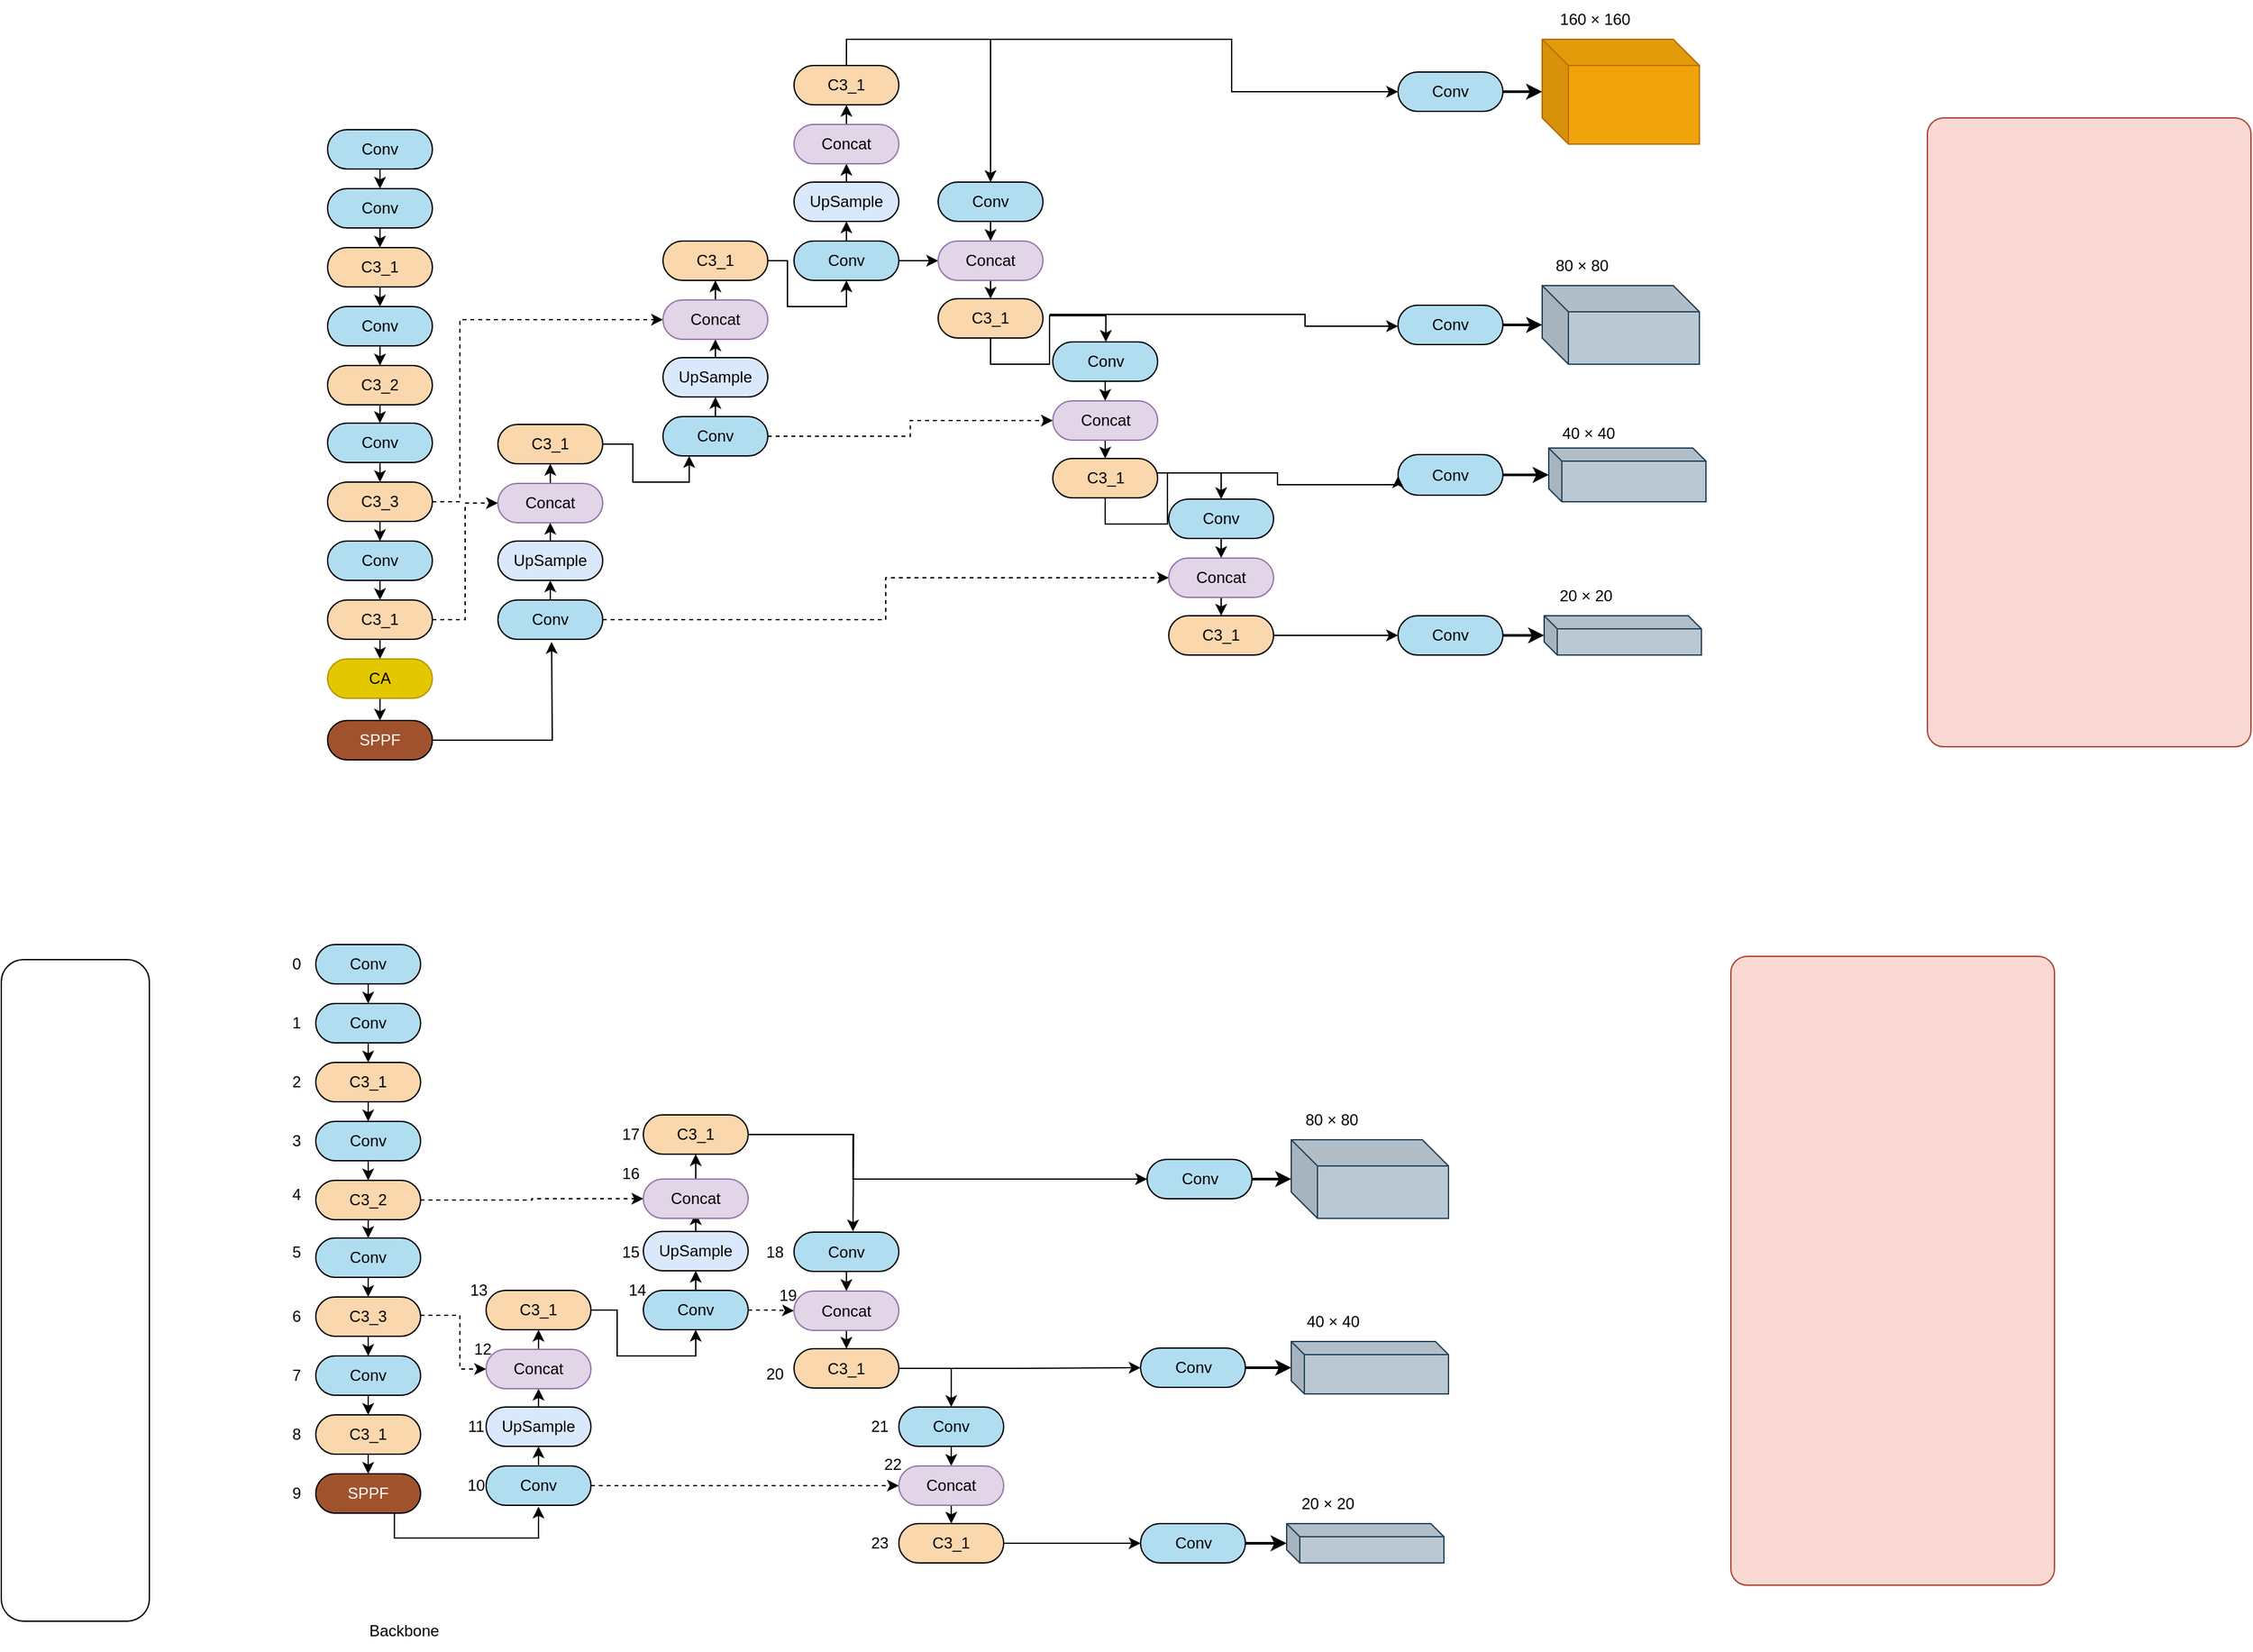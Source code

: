 <mxfile version="21.3.2" type="github">
  <diagram name="Page-1" id="c7558073-3199-34d8-9f00-42111426c3f3">
    <mxGraphModel dx="2205" dy="756" grid="1" gridSize="10" guides="1" tooltips="1" connect="1" arrows="1" fold="1" page="1" pageScale="1" pageWidth="826" pageHeight="1169" background="none" math="0" shadow="0">
      <root>
        <mxCell id="0" />
        <mxCell id="1" parent="0" />
        <mxCell id="yeDS0MHU4h7WwcbMD6e--393" value="" style="rounded=1;whiteSpace=wrap;html=1;" parent="1" vertex="1">
          <mxGeometry x="-770" y="1522.5" width="113" height="505" as="geometry" />
        </mxCell>
        <mxCell id="yeDS0MHU4h7WwcbMD6e--123" value="" style="rounded=1;whiteSpace=wrap;html=1;absoluteArcSize=1;arcSize=25;fillColor=#fad9d5;strokeColor=#ae4132;" parent="1" vertex="1">
          <mxGeometry x="700" y="880" width="247" height="480" as="geometry" />
        </mxCell>
        <mxCell id="yeDS0MHU4h7WwcbMD6e--102" value="" style="shape=cube;whiteSpace=wrap;html=1;boundedLbl=1;backgroundOutline=1;darkOpacity=0.05;darkOpacity2=0.1;size=20;fillColor=#f0a30a;strokeColor=#BD7000;fontColor=#000000;" parent="1" vertex="1">
          <mxGeometry x="406" y="820" width="120" height="80" as="geometry" />
        </mxCell>
        <mxCell id="yeDS0MHU4h7WwcbMD6e--107" value="" style="shape=cube;whiteSpace=wrap;html=1;boundedLbl=1;backgroundOutline=1;darkOpacity=0.05;darkOpacity2=0.1;size=20;fillColor=#bac8d3;strokeColor=#23445d;" parent="1" vertex="1">
          <mxGeometry x="406" y="1008" width="120" height="60" as="geometry" />
        </mxCell>
        <mxCell id="yeDS0MHU4h7WwcbMD6e--108" value="" style="shape=cube;whiteSpace=wrap;html=1;boundedLbl=1;backgroundOutline=1;darkOpacity=0.05;darkOpacity2=0.1;size=10;fillColor=#bac8d3;strokeColor=#23445d;" parent="1" vertex="1">
          <mxGeometry x="411" y="1132" width="120" height="41" as="geometry" />
        </mxCell>
        <mxCell id="yeDS0MHU4h7WwcbMD6e--109" value="" style="shape=cube;whiteSpace=wrap;html=1;boundedLbl=1;backgroundOutline=1;darkOpacity=0.05;darkOpacity2=0.1;size=10;fillColor=#bac8d3;strokeColor=#23445d;" parent="1" vertex="1">
          <mxGeometry x="407.5" y="1260" width="120" height="30" as="geometry" />
        </mxCell>
        <mxCell id="yeDS0MHU4h7WwcbMD6e--110" value="20 × 20" style="text;html=1;align=center;verticalAlign=middle;resizable=0;points=[];autosize=1;strokeColor=none;fillColor=none;" parent="1" vertex="1">
          <mxGeometry x="408.5" y="1230" width="60" height="30" as="geometry" />
        </mxCell>
        <mxCell id="yeDS0MHU4h7WwcbMD6e--111" value="40 × 40" style="text;html=1;align=center;verticalAlign=middle;resizable=0;points=[];autosize=1;strokeColor=none;fillColor=none;" parent="1" vertex="1">
          <mxGeometry x="411" y="1106" width="60" height="30" as="geometry" />
        </mxCell>
        <mxCell id="yeDS0MHU4h7WwcbMD6e--112" value="160 × 160" style="text;html=1;align=center;verticalAlign=middle;resizable=0;points=[];autosize=1;strokeColor=none;fillColor=none;" parent="1" vertex="1">
          <mxGeometry x="406" y="790" width="80" height="30" as="geometry" />
        </mxCell>
        <mxCell id="yeDS0MHU4h7WwcbMD6e--113" value="80 × 80" style="text;html=1;align=center;verticalAlign=middle;resizable=0;points=[];autosize=1;strokeColor=none;fillColor=none;" parent="1" vertex="1">
          <mxGeometry x="406" y="978" width="60" height="30" as="geometry" />
        </mxCell>
        <mxCell id="yeDS0MHU4h7WwcbMD6e--119" style="edgeStyle=orthogonalEdgeStyle;rounded=0;orthogonalLoop=1;jettySize=auto;html=1;strokeWidth=2;" parent="1" source="yeDS0MHU4h7WwcbMD6e--114" target="yeDS0MHU4h7WwcbMD6e--102" edge="1">
          <mxGeometry relative="1" as="geometry" />
        </mxCell>
        <mxCell id="yeDS0MHU4h7WwcbMD6e--114" value="Conv" style="rounded=1;whiteSpace=wrap;html=1;fillColor=#b1ddf0;strokeColor=default;arcSize=50;" parent="1" vertex="1">
          <mxGeometry x="296" y="845" width="80" height="30" as="geometry" />
        </mxCell>
        <mxCell id="yeDS0MHU4h7WwcbMD6e--122" style="edgeStyle=orthogonalEdgeStyle;rounded=0;orthogonalLoop=1;jettySize=auto;html=1;strokeWidth=2;" parent="1" source="yeDS0MHU4h7WwcbMD6e--116" target="yeDS0MHU4h7WwcbMD6e--109" edge="1">
          <mxGeometry relative="1" as="geometry">
            <mxPoint x="402.5" y="1275" as="targetPoint" />
          </mxGeometry>
        </mxCell>
        <mxCell id="yeDS0MHU4h7WwcbMD6e--116" value="Conv" style="rounded=1;whiteSpace=wrap;html=1;fillColor=#b1ddf0;strokeColor=default;arcSize=50;" parent="1" vertex="1">
          <mxGeometry x="296" y="1260" width="80" height="30" as="geometry" />
        </mxCell>
        <mxCell id="yeDS0MHU4h7WwcbMD6e--121" style="edgeStyle=orthogonalEdgeStyle;rounded=0;orthogonalLoop=1;jettySize=auto;html=1;strokeWidth=2;" parent="1" source="yeDS0MHU4h7WwcbMD6e--117" target="yeDS0MHU4h7WwcbMD6e--108" edge="1">
          <mxGeometry relative="1" as="geometry">
            <mxPoint x="386" y="1152" as="targetPoint" />
          </mxGeometry>
        </mxCell>
        <mxCell id="yeDS0MHU4h7WwcbMD6e--117" value="Conv" style="rounded=1;whiteSpace=wrap;html=1;fillColor=#b1ddf0;strokeColor=default;arcSize=50;" parent="1" vertex="1">
          <mxGeometry x="296" y="1137" width="80" height="31" as="geometry" />
        </mxCell>
        <mxCell id="yeDS0MHU4h7WwcbMD6e--120" style="edgeStyle=orthogonalEdgeStyle;rounded=0;orthogonalLoop=1;jettySize=auto;html=1;strokeWidth=2;" parent="1" source="yeDS0MHU4h7WwcbMD6e--118" target="yeDS0MHU4h7WwcbMD6e--107" edge="1">
          <mxGeometry relative="1" as="geometry" />
        </mxCell>
        <mxCell id="yeDS0MHU4h7WwcbMD6e--118" value="Conv" style="rounded=1;whiteSpace=wrap;html=1;fillColor=#b1ddf0;strokeColor=default;arcSize=50;" parent="1" vertex="1">
          <mxGeometry x="296" y="1023" width="80" height="30" as="geometry" />
        </mxCell>
        <mxCell id="yeDS0MHU4h7WwcbMD6e--139" style="edgeStyle=orthogonalEdgeStyle;rounded=0;orthogonalLoop=1;jettySize=auto;html=1;entryX=0.5;entryY=0;entryDx=0;entryDy=0;labelBorderColor=none;strokeColor=default;" parent="1" target="yeDS0MHU4h7WwcbMD6e--125" edge="1">
          <mxGeometry relative="1" as="geometry">
            <mxPoint x="-481" y="913" as="sourcePoint" />
          </mxGeometry>
        </mxCell>
        <mxCell id="yeDS0MHU4h7WwcbMD6e--124" value="Conv" style="rounded=1;whiteSpace=wrap;html=1;fillColor=#b1ddf0;strokeColor=default;arcSize=50;labelBorderColor=none;" parent="1" vertex="1">
          <mxGeometry x="-521" y="889" width="80" height="30" as="geometry" />
        </mxCell>
        <mxCell id="yeDS0MHU4h7WwcbMD6e--140" style="edgeStyle=orthogonalEdgeStyle;rounded=0;orthogonalLoop=1;jettySize=auto;html=1;exitX=0.5;exitY=1;exitDx=0;exitDy=0;labelBorderColor=none;strokeColor=default;" parent="1" source="yeDS0MHU4h7WwcbMD6e--125" target="yeDS0MHU4h7WwcbMD6e--128" edge="1">
          <mxGeometry relative="1" as="geometry" />
        </mxCell>
        <mxCell id="yeDS0MHU4h7WwcbMD6e--125" value="Conv" style="rounded=1;whiteSpace=wrap;html=1;fillColor=#b1ddf0;strokeColor=default;arcSize=50;labelBorderColor=none;" parent="1" vertex="1">
          <mxGeometry x="-521" y="934" width="80" height="30" as="geometry" />
        </mxCell>
        <mxCell id="yeDS0MHU4h7WwcbMD6e--151" style="edgeStyle=orthogonalEdgeStyle;rounded=0;orthogonalLoop=1;jettySize=auto;html=1;entryX=0.5;entryY=0;entryDx=0;entryDy=0;labelBorderColor=none;strokeColor=default;" parent="1" source="yeDS0MHU4h7WwcbMD6e--126" target="yeDS0MHU4h7WwcbMD6e--129" edge="1">
          <mxGeometry relative="1" as="geometry" />
        </mxCell>
        <mxCell id="yeDS0MHU4h7WwcbMD6e--126" value="Conv" style="rounded=1;whiteSpace=wrap;html=1;fillColor=#b1ddf0;strokeColor=default;arcSize=50;labelBorderColor=none;" parent="1" vertex="1">
          <mxGeometry x="-521" y="1024" width="80" height="30" as="geometry" />
        </mxCell>
        <mxCell id="yeDS0MHU4h7WwcbMD6e--165" style="edgeStyle=orthogonalEdgeStyle;rounded=0;orthogonalLoop=1;jettySize=auto;html=1;entryX=0.5;entryY=0;entryDx=0;entryDy=0;exitX=0.5;exitY=1;exitDx=0;exitDy=0;labelBorderColor=none;strokeColor=default;" parent="1" source="yeDS0MHU4h7WwcbMD6e--128" target="yeDS0MHU4h7WwcbMD6e--126" edge="1">
          <mxGeometry relative="1" as="geometry">
            <Array as="points">
              <mxPoint x="-481" y="1009" />
              <mxPoint x="-481" y="1009" />
            </Array>
          </mxGeometry>
        </mxCell>
        <mxCell id="yeDS0MHU4h7WwcbMD6e--128" value="C3_1" style="rounded=1;whiteSpace=wrap;html=1;fillColor=#fad7ac;arcSize=50;strokeColor=default;labelBorderColor=none;" parent="1" vertex="1">
          <mxGeometry x="-521" y="979" width="80" height="30" as="geometry" />
        </mxCell>
        <mxCell id="yeDS0MHU4h7WwcbMD6e--172" style="edgeStyle=orthogonalEdgeStyle;rounded=0;orthogonalLoop=1;jettySize=auto;html=1;exitX=0.5;exitY=1;exitDx=0;exitDy=0;entryX=0.5;entryY=0;entryDx=0;entryDy=0;labelBorderColor=none;strokeColor=default;" parent="1" source="yeDS0MHU4h7WwcbMD6e--129" target="yeDS0MHU4h7WwcbMD6e--130" edge="1">
          <mxGeometry relative="1" as="geometry" />
        </mxCell>
        <mxCell id="yeDS0MHU4h7WwcbMD6e--129" value="C3_2" style="rounded=1;whiteSpace=wrap;html=1;fillColor=#fad7ac;arcSize=50;strokeColor=default;labelBorderColor=none;" parent="1" vertex="1">
          <mxGeometry x="-521" y="1069" width="80" height="30" as="geometry" />
        </mxCell>
        <mxCell id="yeDS0MHU4h7WwcbMD6e--167" style="edgeStyle=orthogonalEdgeStyle;rounded=0;orthogonalLoop=1;jettySize=auto;html=1;entryX=0.5;entryY=0;entryDx=0;entryDy=0;labelBorderColor=none;strokeColor=default;" parent="1" source="yeDS0MHU4h7WwcbMD6e--130" target="yeDS0MHU4h7WwcbMD6e--132" edge="1">
          <mxGeometry relative="1" as="geometry" />
        </mxCell>
        <mxCell id="yeDS0MHU4h7WwcbMD6e--130" value="Conv" style="rounded=1;whiteSpace=wrap;html=1;fillColor=#b1ddf0;strokeColor=default;arcSize=50;labelBorderColor=none;" parent="1" vertex="1">
          <mxGeometry x="-521" y="1113" width="80" height="30" as="geometry" />
        </mxCell>
        <mxCell id="yeDS0MHU4h7WwcbMD6e--168" style="edgeStyle=orthogonalEdgeStyle;rounded=0;orthogonalLoop=1;jettySize=auto;html=1;entryX=0.5;entryY=0;entryDx=0;entryDy=0;labelBorderColor=none;strokeColor=default;" parent="1" source="yeDS0MHU4h7WwcbMD6e--132" target="yeDS0MHU4h7WwcbMD6e--133" edge="1">
          <mxGeometry relative="1" as="geometry" />
        </mxCell>
        <mxCell id="J6Zi9Iovu7R742pG-omD-18" style="edgeStyle=orthogonalEdgeStyle;rounded=0;orthogonalLoop=1;jettySize=auto;html=1;entryX=0;entryY=0.5;entryDx=0;entryDy=0;dashed=1;" edge="1" parent="1" source="yeDS0MHU4h7WwcbMD6e--132" target="yeDS0MHU4h7WwcbMD6e--186">
          <mxGeometry relative="1" as="geometry">
            <Array as="points">
              <mxPoint x="-420" y="1173" />
              <mxPoint x="-420" y="1034" />
            </Array>
          </mxGeometry>
        </mxCell>
        <mxCell id="yeDS0MHU4h7WwcbMD6e--132" value="C3_3" style="rounded=1;whiteSpace=wrap;html=1;fillColor=#fad7ac;arcSize=50;strokeColor=default;labelBorderColor=none;" parent="1" vertex="1">
          <mxGeometry x="-521" y="1158" width="80" height="30" as="geometry" />
        </mxCell>
        <mxCell id="yeDS0MHU4h7WwcbMD6e--169" style="edgeStyle=orthogonalEdgeStyle;rounded=0;orthogonalLoop=1;jettySize=auto;html=1;exitX=0.5;exitY=1;exitDx=0;exitDy=0;entryX=0.5;entryY=0;entryDx=0;entryDy=0;labelBorderColor=none;strokeColor=default;" parent="1" source="yeDS0MHU4h7WwcbMD6e--133" target="yeDS0MHU4h7WwcbMD6e--134" edge="1">
          <mxGeometry relative="1" as="geometry" />
        </mxCell>
        <mxCell id="yeDS0MHU4h7WwcbMD6e--133" value="Conv" style="rounded=1;whiteSpace=wrap;html=1;fillColor=#b1ddf0;strokeColor=default;arcSize=50;labelBorderColor=none;" parent="1" vertex="1">
          <mxGeometry x="-521" y="1203" width="80" height="30" as="geometry" />
        </mxCell>
        <mxCell id="yeDS0MHU4h7WwcbMD6e--170" style="edgeStyle=orthogonalEdgeStyle;rounded=0;orthogonalLoop=1;jettySize=auto;html=1;exitX=0.5;exitY=1;exitDx=0;exitDy=0;entryX=0.5;entryY=0;entryDx=0;entryDy=0;labelBorderColor=none;strokeColor=default;" parent="1" source="yeDS0MHU4h7WwcbMD6e--134" target="yeDS0MHU4h7WwcbMD6e--135" edge="1">
          <mxGeometry relative="1" as="geometry" />
        </mxCell>
        <mxCell id="J6Zi9Iovu7R742pG-omD-17" style="edgeStyle=orthogonalEdgeStyle;rounded=0;orthogonalLoop=1;jettySize=auto;html=1;entryX=0;entryY=0.5;entryDx=0;entryDy=0;dashed=1;" edge="1" parent="1" source="yeDS0MHU4h7WwcbMD6e--134" target="yeDS0MHU4h7WwcbMD6e--175">
          <mxGeometry relative="1" as="geometry" />
        </mxCell>
        <mxCell id="yeDS0MHU4h7WwcbMD6e--134" value="C3_1" style="rounded=1;whiteSpace=wrap;html=1;fillColor=#fad7ac;arcSize=50;strokeColor=default;labelBorderColor=none;" parent="1" vertex="1">
          <mxGeometry x="-521" y="1248" width="80" height="30" as="geometry" />
        </mxCell>
        <mxCell id="J6Zi9Iovu7R742pG-omD-2" style="edgeStyle=orthogonalEdgeStyle;rounded=0;orthogonalLoop=1;jettySize=auto;html=1;exitX=0.5;exitY=1;exitDx=0;exitDy=0;entryX=0.5;entryY=0;entryDx=0;entryDy=0;" edge="1" parent="1" source="yeDS0MHU4h7WwcbMD6e--135" target="J6Zi9Iovu7R742pG-omD-1">
          <mxGeometry relative="1" as="geometry" />
        </mxCell>
        <mxCell id="yeDS0MHU4h7WwcbMD6e--135" value="CA" style="rounded=1;whiteSpace=wrap;html=1;fillColor=#e3c800;strokeColor=#B09500;arcSize=50;fontColor=#000000;labelBorderColor=none;" parent="1" vertex="1">
          <mxGeometry x="-521" y="1293" width="80" height="30" as="geometry" />
        </mxCell>
        <mxCell id="yeDS0MHU4h7WwcbMD6e--177" style="edgeStyle=orthogonalEdgeStyle;rounded=0;orthogonalLoop=1;jettySize=auto;html=1;exitX=0.5;exitY=0;exitDx=0;exitDy=0;entryX=0.5;entryY=1;entryDx=0;entryDy=0;" parent="1" source="yeDS0MHU4h7WwcbMD6e--173" target="yeDS0MHU4h7WwcbMD6e--174" edge="1">
          <mxGeometry relative="1" as="geometry" />
        </mxCell>
        <mxCell id="J6Zi9Iovu7R742pG-omD-20" style="edgeStyle=orthogonalEdgeStyle;rounded=0;orthogonalLoop=1;jettySize=auto;html=1;entryX=0;entryY=0.5;entryDx=0;entryDy=0;dashed=1;" edge="1" parent="1" source="yeDS0MHU4h7WwcbMD6e--173" target="yeDS0MHU4h7WwcbMD6e--225">
          <mxGeometry relative="1" as="geometry" />
        </mxCell>
        <mxCell id="yeDS0MHU4h7WwcbMD6e--173" value="Conv" style="rounded=1;whiteSpace=wrap;html=1;fillColor=#b1ddf0;strokeColor=default;arcSize=50;labelBorderColor=none;" parent="1" vertex="1">
          <mxGeometry x="-391" y="1248" width="80" height="30" as="geometry" />
        </mxCell>
        <mxCell id="yeDS0MHU4h7WwcbMD6e--178" style="edgeStyle=orthogonalEdgeStyle;rounded=0;orthogonalLoop=1;jettySize=auto;html=1;exitX=0.5;exitY=0;exitDx=0;exitDy=0;" parent="1" source="yeDS0MHU4h7WwcbMD6e--174" edge="1">
          <mxGeometry relative="1" as="geometry">
            <mxPoint x="-351" y="1189" as="targetPoint" />
          </mxGeometry>
        </mxCell>
        <mxCell id="yeDS0MHU4h7WwcbMD6e--174" value="UpSample" style="rounded=1;whiteSpace=wrap;html=1;fillColor=#dae8fc;strokeColor=default;arcSize=50;labelBorderColor=none;" parent="1" vertex="1">
          <mxGeometry x="-391" y="1203" width="80" height="30" as="geometry" />
        </mxCell>
        <mxCell id="yeDS0MHU4h7WwcbMD6e--179" style="edgeStyle=orthogonalEdgeStyle;rounded=0;orthogonalLoop=1;jettySize=auto;html=1;exitX=0.5;exitY=0;exitDx=0;exitDy=0;entryX=0.5;entryY=1;entryDx=0;entryDy=0;" parent="1" source="yeDS0MHU4h7WwcbMD6e--175" target="yeDS0MHU4h7WwcbMD6e--176" edge="1">
          <mxGeometry relative="1" as="geometry" />
        </mxCell>
        <mxCell id="yeDS0MHU4h7WwcbMD6e--175" value="Concat" style="rounded=1;whiteSpace=wrap;html=1;fillColor=#e1d5e7;strokeColor=#9673a6;arcSize=50;labelBorderColor=none;" parent="1" vertex="1">
          <mxGeometry x="-391" y="1159" width="80" height="30" as="geometry" />
        </mxCell>
        <mxCell id="J6Zi9Iovu7R742pG-omD-6" style="edgeStyle=orthogonalEdgeStyle;rounded=0;orthogonalLoop=1;jettySize=auto;html=1;entryX=0.25;entryY=1;entryDx=0;entryDy=0;" edge="1" parent="1" source="yeDS0MHU4h7WwcbMD6e--176" target="yeDS0MHU4h7WwcbMD6e--182">
          <mxGeometry relative="1" as="geometry">
            <Array as="points">
              <mxPoint x="-288" y="1129" />
              <mxPoint x="-288" y="1158" />
              <mxPoint x="-245" y="1158" />
            </Array>
          </mxGeometry>
        </mxCell>
        <mxCell id="yeDS0MHU4h7WwcbMD6e--176" value="C3_1" style="rounded=1;whiteSpace=wrap;html=1;fillColor=#fad7ac;arcSize=50;strokeColor=default;labelBorderColor=none;" parent="1" vertex="1">
          <mxGeometry x="-391" y="1114" width="80" height="30" as="geometry" />
        </mxCell>
        <mxCell id="yeDS0MHU4h7WwcbMD6e--181" style="edgeStyle=orthogonalEdgeStyle;rounded=0;orthogonalLoop=1;jettySize=auto;html=1;exitX=0.5;exitY=0;exitDx=0;exitDy=0;entryX=0.5;entryY=1;entryDx=0;entryDy=0;" parent="1" source="yeDS0MHU4h7WwcbMD6e--182" target="yeDS0MHU4h7WwcbMD6e--184" edge="1">
          <mxGeometry relative="1" as="geometry" />
        </mxCell>
        <mxCell id="J6Zi9Iovu7R742pG-omD-19" style="edgeStyle=orthogonalEdgeStyle;rounded=0;orthogonalLoop=1;jettySize=auto;html=1;entryX=0;entryY=0.5;entryDx=0;entryDy=0;dashed=1;" edge="1" parent="1" source="yeDS0MHU4h7WwcbMD6e--182" target="yeDS0MHU4h7WwcbMD6e--220">
          <mxGeometry relative="1" as="geometry" />
        </mxCell>
        <mxCell id="yeDS0MHU4h7WwcbMD6e--182" value="Conv" style="rounded=1;whiteSpace=wrap;html=1;fillColor=#b1ddf0;strokeColor=default;arcSize=50;labelBorderColor=none;" parent="1" vertex="1">
          <mxGeometry x="-265" y="1108" width="80" height="30" as="geometry" />
        </mxCell>
        <mxCell id="yeDS0MHU4h7WwcbMD6e--183" style="edgeStyle=orthogonalEdgeStyle;rounded=0;orthogonalLoop=1;jettySize=auto;html=1;exitX=0.5;exitY=0;exitDx=0;exitDy=0;" parent="1" source="yeDS0MHU4h7WwcbMD6e--184" edge="1">
          <mxGeometry relative="1" as="geometry">
            <mxPoint x="-225" y="1049" as="targetPoint" />
          </mxGeometry>
        </mxCell>
        <mxCell id="yeDS0MHU4h7WwcbMD6e--184" value="UpSample" style="rounded=1;whiteSpace=wrap;html=1;fillColor=#dae8fc;strokeColor=default;arcSize=50;labelBorderColor=none;" parent="1" vertex="1">
          <mxGeometry x="-265" y="1063" width="80" height="30" as="geometry" />
        </mxCell>
        <mxCell id="yeDS0MHU4h7WwcbMD6e--185" style="edgeStyle=orthogonalEdgeStyle;rounded=0;orthogonalLoop=1;jettySize=auto;html=1;exitX=0.5;exitY=0;exitDx=0;exitDy=0;entryX=0.5;entryY=1;entryDx=0;entryDy=0;" parent="1" source="yeDS0MHU4h7WwcbMD6e--186" target="yeDS0MHU4h7WwcbMD6e--187" edge="1">
          <mxGeometry relative="1" as="geometry" />
        </mxCell>
        <mxCell id="yeDS0MHU4h7WwcbMD6e--186" value="Concat" style="rounded=1;whiteSpace=wrap;html=1;fillColor=#e1d5e7;strokeColor=#9673a6;arcSize=50;labelBorderColor=none;" parent="1" vertex="1">
          <mxGeometry x="-265" y="1019" width="80" height="30" as="geometry" />
        </mxCell>
        <mxCell id="J6Zi9Iovu7R742pG-omD-7" style="edgeStyle=orthogonalEdgeStyle;rounded=0;orthogonalLoop=1;jettySize=auto;html=1;entryX=0.5;entryY=1;entryDx=0;entryDy=0;" edge="1" parent="1" source="yeDS0MHU4h7WwcbMD6e--187" target="yeDS0MHU4h7WwcbMD6e--198">
          <mxGeometry relative="1" as="geometry">
            <Array as="points">
              <mxPoint x="-170" y="989" />
              <mxPoint x="-170" y="1024" />
              <mxPoint x="-125" y="1024" />
            </Array>
          </mxGeometry>
        </mxCell>
        <mxCell id="yeDS0MHU4h7WwcbMD6e--187" value="C3_1" style="rounded=1;whiteSpace=wrap;html=1;fillColor=#fad7ac;arcSize=50;strokeColor=default;labelBorderColor=none;" parent="1" vertex="1">
          <mxGeometry x="-265" y="974" width="80" height="30" as="geometry" />
        </mxCell>
        <mxCell id="yeDS0MHU4h7WwcbMD6e--197" style="edgeStyle=orthogonalEdgeStyle;rounded=0;orthogonalLoop=1;jettySize=auto;html=1;exitX=0.5;exitY=0;exitDx=0;exitDy=0;entryX=0.5;entryY=1;entryDx=0;entryDy=0;" parent="1" source="yeDS0MHU4h7WwcbMD6e--198" target="yeDS0MHU4h7WwcbMD6e--200" edge="1">
          <mxGeometry relative="1" as="geometry" />
        </mxCell>
        <mxCell id="J6Zi9Iovu7R742pG-omD-12" style="edgeStyle=orthogonalEdgeStyle;rounded=0;orthogonalLoop=1;jettySize=auto;html=1;exitX=1;exitY=0.5;exitDx=0;exitDy=0;entryX=0;entryY=0.5;entryDx=0;entryDy=0;" edge="1" parent="1" source="yeDS0MHU4h7WwcbMD6e--198" target="yeDS0MHU4h7WwcbMD6e--213">
          <mxGeometry relative="1" as="geometry" />
        </mxCell>
        <mxCell id="yeDS0MHU4h7WwcbMD6e--198" value="Conv" style="rounded=1;whiteSpace=wrap;html=1;fillColor=#b1ddf0;strokeColor=default;arcSize=50;labelBorderColor=none;" parent="1" vertex="1">
          <mxGeometry x="-165" y="974" width="80" height="30" as="geometry" />
        </mxCell>
        <mxCell id="yeDS0MHU4h7WwcbMD6e--199" style="edgeStyle=orthogonalEdgeStyle;rounded=0;orthogonalLoop=1;jettySize=auto;html=1;exitX=0.5;exitY=0;exitDx=0;exitDy=0;" parent="1" source="yeDS0MHU4h7WwcbMD6e--200" edge="1">
          <mxGeometry relative="1" as="geometry">
            <mxPoint x="-125" y="915" as="targetPoint" />
          </mxGeometry>
        </mxCell>
        <mxCell id="yeDS0MHU4h7WwcbMD6e--200" value="UpSample" style="rounded=1;whiteSpace=wrap;html=1;fillColor=#dae8fc;strokeColor=default;arcSize=50;labelBorderColor=none;" parent="1" vertex="1">
          <mxGeometry x="-165" y="929" width="80" height="30" as="geometry" />
        </mxCell>
        <mxCell id="yeDS0MHU4h7WwcbMD6e--201" style="edgeStyle=orthogonalEdgeStyle;rounded=0;orthogonalLoop=1;jettySize=auto;html=1;exitX=0.5;exitY=0;exitDx=0;exitDy=0;entryX=0.5;entryY=1;entryDx=0;entryDy=0;" parent="1" source="yeDS0MHU4h7WwcbMD6e--202" target="yeDS0MHU4h7WwcbMD6e--203" edge="1">
          <mxGeometry relative="1" as="geometry" />
        </mxCell>
        <mxCell id="yeDS0MHU4h7WwcbMD6e--202" value="Concat" style="rounded=1;whiteSpace=wrap;html=1;fillColor=#e1d5e7;strokeColor=#9673a6;arcSize=50;labelBorderColor=none;" parent="1" vertex="1">
          <mxGeometry x="-165" y="885" width="80" height="30" as="geometry" />
        </mxCell>
        <mxCell id="J6Zi9Iovu7R742pG-omD-8" style="edgeStyle=orthogonalEdgeStyle;rounded=0;orthogonalLoop=1;jettySize=auto;html=1;entryX=0.5;entryY=0;entryDx=0;entryDy=0;exitX=0.5;exitY=0;exitDx=0;exitDy=0;" edge="1" parent="1" source="yeDS0MHU4h7WwcbMD6e--203" target="yeDS0MHU4h7WwcbMD6e--210">
          <mxGeometry relative="1" as="geometry">
            <mxPoint x="-125" y="830" as="sourcePoint" />
          </mxGeometry>
        </mxCell>
        <mxCell id="J6Zi9Iovu7R742pG-omD-11" style="edgeStyle=orthogonalEdgeStyle;rounded=0;orthogonalLoop=1;jettySize=auto;html=1;" edge="1" parent="1" source="yeDS0MHU4h7WwcbMD6e--203" target="yeDS0MHU4h7WwcbMD6e--114">
          <mxGeometry relative="1" as="geometry">
            <Array as="points">
              <mxPoint x="-125" y="820" />
              <mxPoint x="169" y="820" />
              <mxPoint x="169" y="860" />
            </Array>
          </mxGeometry>
        </mxCell>
        <mxCell id="yeDS0MHU4h7WwcbMD6e--203" value="C3_1" style="rounded=1;whiteSpace=wrap;html=1;fillColor=#fad7ac;arcSize=50;strokeColor=default;labelBorderColor=none;" parent="1" vertex="1">
          <mxGeometry x="-165" y="840" width="80" height="30" as="geometry" />
        </mxCell>
        <mxCell id="yeDS0MHU4h7WwcbMD6e--215" style="edgeStyle=orthogonalEdgeStyle;rounded=0;orthogonalLoop=1;jettySize=auto;html=1;exitX=0.5;exitY=1;exitDx=0;exitDy=0;entryX=0.5;entryY=0;entryDx=0;entryDy=0;" parent="1" source="yeDS0MHU4h7WwcbMD6e--210" target="yeDS0MHU4h7WwcbMD6e--213" edge="1">
          <mxGeometry relative="1" as="geometry" />
        </mxCell>
        <mxCell id="yeDS0MHU4h7WwcbMD6e--210" value="Conv" style="rounded=1;whiteSpace=wrap;html=1;fillColor=#b1ddf0;strokeColor=default;arcSize=50;labelBorderColor=none;" parent="1" vertex="1">
          <mxGeometry x="-55" y="929" width="80" height="30" as="geometry" />
        </mxCell>
        <mxCell id="yeDS0MHU4h7WwcbMD6e--216" style="edgeStyle=orthogonalEdgeStyle;rounded=0;orthogonalLoop=1;jettySize=auto;html=1;exitX=0.5;exitY=1;exitDx=0;exitDy=0;entryX=0.5;entryY=0;entryDx=0;entryDy=0;" parent="1" source="yeDS0MHU4h7WwcbMD6e--213" target="yeDS0MHU4h7WwcbMD6e--214" edge="1">
          <mxGeometry relative="1" as="geometry" />
        </mxCell>
        <mxCell id="yeDS0MHU4h7WwcbMD6e--213" value="Concat" style="rounded=1;whiteSpace=wrap;html=1;fillColor=#e1d5e7;strokeColor=#9673a6;arcSize=50;labelBorderColor=none;" parent="1" vertex="1">
          <mxGeometry x="-55" y="974" width="80" height="30" as="geometry" />
        </mxCell>
        <mxCell id="J6Zi9Iovu7R742pG-omD-9" style="edgeStyle=orthogonalEdgeStyle;rounded=0;orthogonalLoop=1;jettySize=auto;html=1;exitX=0.5;exitY=1;exitDx=0;exitDy=0;" edge="1" parent="1" source="yeDS0MHU4h7WwcbMD6e--214" target="yeDS0MHU4h7WwcbMD6e--218">
          <mxGeometry relative="1" as="geometry">
            <Array as="points">
              <mxPoint x="-15" y="1068" />
              <mxPoint x="30" y="1068" />
              <mxPoint x="30" y="1031" />
              <mxPoint x="73" y="1031" />
            </Array>
          </mxGeometry>
        </mxCell>
        <mxCell id="J6Zi9Iovu7R742pG-omD-13" style="edgeStyle=orthogonalEdgeStyle;rounded=0;orthogonalLoop=1;jettySize=auto;html=1;" edge="1" parent="1" target="yeDS0MHU4h7WwcbMD6e--118">
          <mxGeometry relative="1" as="geometry">
            <mxPoint x="30" y="1030" as="sourcePoint" />
            <Array as="points">
              <mxPoint x="225" y="1030" />
              <mxPoint x="225" y="1039" />
            </Array>
          </mxGeometry>
        </mxCell>
        <mxCell id="yeDS0MHU4h7WwcbMD6e--214" value="C3_1" style="rounded=1;whiteSpace=wrap;html=1;fillColor=#fad7ac;arcSize=50;strokeColor=default;labelBorderColor=none;" parent="1" vertex="1">
          <mxGeometry x="-55" y="1018" width="80" height="30" as="geometry" />
        </mxCell>
        <mxCell id="yeDS0MHU4h7WwcbMD6e--217" style="edgeStyle=orthogonalEdgeStyle;rounded=0;orthogonalLoop=1;jettySize=auto;html=1;exitX=0.5;exitY=1;exitDx=0;exitDy=0;entryX=0.5;entryY=0;entryDx=0;entryDy=0;" parent="1" source="yeDS0MHU4h7WwcbMD6e--218" target="yeDS0MHU4h7WwcbMD6e--220" edge="1">
          <mxGeometry relative="1" as="geometry" />
        </mxCell>
        <mxCell id="yeDS0MHU4h7WwcbMD6e--218" value="Conv" style="rounded=1;whiteSpace=wrap;html=1;fillColor=#b1ddf0;strokeColor=default;arcSize=50;labelBorderColor=none;" parent="1" vertex="1">
          <mxGeometry x="32.5" y="1051" width="80" height="30" as="geometry" />
        </mxCell>
        <mxCell id="yeDS0MHU4h7WwcbMD6e--219" style="edgeStyle=orthogonalEdgeStyle;rounded=0;orthogonalLoop=1;jettySize=auto;html=1;exitX=0.5;exitY=1;exitDx=0;exitDy=0;entryX=0.5;entryY=0;entryDx=0;entryDy=0;" parent="1" source="yeDS0MHU4h7WwcbMD6e--220" target="yeDS0MHU4h7WwcbMD6e--221" edge="1">
          <mxGeometry relative="1" as="geometry" />
        </mxCell>
        <mxCell id="yeDS0MHU4h7WwcbMD6e--220" value="Concat" style="rounded=1;whiteSpace=wrap;html=1;fillColor=#e1d5e7;strokeColor=#9673a6;arcSize=50;labelBorderColor=none;" parent="1" vertex="1">
          <mxGeometry x="32.5" y="1096" width="80" height="30" as="geometry" />
        </mxCell>
        <mxCell id="J6Zi9Iovu7R742pG-omD-10" style="edgeStyle=orthogonalEdgeStyle;rounded=0;orthogonalLoop=1;jettySize=auto;html=1;entryX=0.5;entryY=0;entryDx=0;entryDy=0;exitX=0.5;exitY=1;exitDx=0;exitDy=0;" edge="1" parent="1" source="yeDS0MHU4h7WwcbMD6e--221" target="yeDS0MHU4h7WwcbMD6e--223">
          <mxGeometry relative="1" as="geometry">
            <Array as="points">
              <mxPoint x="73" y="1190" />
              <mxPoint x="120" y="1190" />
              <mxPoint x="120" y="1151" />
              <mxPoint x="161" y="1151" />
            </Array>
          </mxGeometry>
        </mxCell>
        <mxCell id="J6Zi9Iovu7R742pG-omD-16" style="edgeStyle=orthogonalEdgeStyle;rounded=0;orthogonalLoop=1;jettySize=auto;html=1;entryX=0;entryY=0.5;entryDx=0;entryDy=0;" edge="1" parent="1">
          <mxGeometry relative="1" as="geometry">
            <mxPoint x="112.5" y="1151" as="sourcePoint" />
            <mxPoint x="296" y="1153.5" as="targetPoint" />
            <Array as="points">
              <mxPoint x="204" y="1151" />
              <mxPoint x="204" y="1160" />
            </Array>
          </mxGeometry>
        </mxCell>
        <mxCell id="yeDS0MHU4h7WwcbMD6e--221" value="C3_1" style="rounded=1;whiteSpace=wrap;html=1;fillColor=#fad7ac;arcSize=50;strokeColor=default;labelBorderColor=none;" parent="1" vertex="1">
          <mxGeometry x="32.5" y="1140" width="80" height="30" as="geometry" />
        </mxCell>
        <mxCell id="yeDS0MHU4h7WwcbMD6e--222" style="edgeStyle=orthogonalEdgeStyle;rounded=0;orthogonalLoop=1;jettySize=auto;html=1;exitX=0.5;exitY=1;exitDx=0;exitDy=0;entryX=0.5;entryY=0;entryDx=0;entryDy=0;" parent="1" source="yeDS0MHU4h7WwcbMD6e--223" target="yeDS0MHU4h7WwcbMD6e--225" edge="1">
          <mxGeometry relative="1" as="geometry" />
        </mxCell>
        <mxCell id="yeDS0MHU4h7WwcbMD6e--223" value="Conv" style="rounded=1;whiteSpace=wrap;html=1;fillColor=#b1ddf0;strokeColor=default;arcSize=50;labelBorderColor=none;" parent="1" vertex="1">
          <mxGeometry x="121" y="1171" width="80" height="30" as="geometry" />
        </mxCell>
        <mxCell id="yeDS0MHU4h7WwcbMD6e--224" style="edgeStyle=orthogonalEdgeStyle;rounded=0;orthogonalLoop=1;jettySize=auto;html=1;exitX=0.5;exitY=1;exitDx=0;exitDy=0;entryX=0.5;entryY=0;entryDx=0;entryDy=0;" parent="1" source="yeDS0MHU4h7WwcbMD6e--225" target="yeDS0MHU4h7WwcbMD6e--226" edge="1">
          <mxGeometry relative="1" as="geometry" />
        </mxCell>
        <mxCell id="yeDS0MHU4h7WwcbMD6e--225" value="Concat" style="rounded=1;whiteSpace=wrap;html=1;fillColor=#e1d5e7;strokeColor=#9673a6;arcSize=50;labelBorderColor=none;" parent="1" vertex="1">
          <mxGeometry x="121" y="1216" width="80" height="30" as="geometry" />
        </mxCell>
        <mxCell id="J6Zi9Iovu7R742pG-omD-15" style="edgeStyle=orthogonalEdgeStyle;rounded=0;orthogonalLoop=1;jettySize=auto;html=1;entryX=0;entryY=0.5;entryDx=0;entryDy=0;" edge="1" parent="1" source="yeDS0MHU4h7WwcbMD6e--226" target="yeDS0MHU4h7WwcbMD6e--116">
          <mxGeometry relative="1" as="geometry" />
        </mxCell>
        <mxCell id="yeDS0MHU4h7WwcbMD6e--226" value="C3_1" style="rounded=1;whiteSpace=wrap;html=1;fillColor=#fad7ac;arcSize=50;strokeColor=default;labelBorderColor=none;" parent="1" vertex="1">
          <mxGeometry x="121" y="1260" width="80" height="30" as="geometry" />
        </mxCell>
        <mxCell id="yeDS0MHU4h7WwcbMD6e--284" style="edgeStyle=orthogonalEdgeStyle;rounded=0;orthogonalLoop=1;jettySize=auto;html=1;entryX=0.5;entryY=0;entryDx=0;entryDy=0;labelBorderColor=none;strokeColor=default;strokeWidth=1;" parent="1" target="yeDS0MHU4h7WwcbMD6e--287" edge="1">
          <mxGeometry relative="1" as="geometry">
            <mxPoint x="-490" y="1535" as="sourcePoint" />
          </mxGeometry>
        </mxCell>
        <mxCell id="yeDS0MHU4h7WwcbMD6e--285" value="Conv" style="rounded=1;whiteSpace=wrap;html=1;fillColor=#b1ddf0;strokeColor=default;arcSize=50;labelBorderColor=none;strokeWidth=1;" parent="1" vertex="1">
          <mxGeometry x="-530" y="1511" width="80" height="30" as="geometry" />
        </mxCell>
        <mxCell id="yeDS0MHU4h7WwcbMD6e--286" style="edgeStyle=orthogonalEdgeStyle;rounded=0;orthogonalLoop=1;jettySize=auto;html=1;exitX=0.5;exitY=1;exitDx=0;exitDy=0;labelBorderColor=none;strokeColor=default;strokeWidth=1;" parent="1" source="yeDS0MHU4h7WwcbMD6e--287" target="yeDS0MHU4h7WwcbMD6e--291" edge="1">
          <mxGeometry relative="1" as="geometry" />
        </mxCell>
        <mxCell id="yeDS0MHU4h7WwcbMD6e--287" value="Conv" style="rounded=1;whiteSpace=wrap;html=1;fillColor=#b1ddf0;strokeColor=default;arcSize=50;labelBorderColor=none;strokeWidth=1;" parent="1" vertex="1">
          <mxGeometry x="-530" y="1556" width="80" height="30" as="geometry" />
        </mxCell>
        <mxCell id="yeDS0MHU4h7WwcbMD6e--288" style="edgeStyle=orthogonalEdgeStyle;rounded=0;orthogonalLoop=1;jettySize=auto;html=1;entryX=0.5;entryY=0;entryDx=0;entryDy=0;labelBorderColor=none;strokeColor=default;strokeWidth=1;" parent="1" source="yeDS0MHU4h7WwcbMD6e--289" target="yeDS0MHU4h7WwcbMD6e--293" edge="1">
          <mxGeometry relative="1" as="geometry" />
        </mxCell>
        <mxCell id="yeDS0MHU4h7WwcbMD6e--289" value="Conv" style="rounded=1;whiteSpace=wrap;html=1;fillColor=#b1ddf0;strokeColor=default;arcSize=50;labelBorderColor=none;strokeWidth=1;" parent="1" vertex="1">
          <mxGeometry x="-530" y="1646" width="80" height="30" as="geometry" />
        </mxCell>
        <mxCell id="yeDS0MHU4h7WwcbMD6e--290" style="edgeStyle=orthogonalEdgeStyle;rounded=0;orthogonalLoop=1;jettySize=auto;html=1;entryX=0.5;entryY=0;entryDx=0;entryDy=0;exitX=0.5;exitY=1;exitDx=0;exitDy=0;labelBorderColor=none;strokeColor=default;strokeWidth=1;" parent="1" source="yeDS0MHU4h7WwcbMD6e--291" target="yeDS0MHU4h7WwcbMD6e--289" edge="1">
          <mxGeometry relative="1" as="geometry">
            <Array as="points">
              <mxPoint x="-490" y="1631" />
              <mxPoint x="-490" y="1631" />
            </Array>
          </mxGeometry>
        </mxCell>
        <mxCell id="yeDS0MHU4h7WwcbMD6e--291" value="C3_1" style="rounded=1;whiteSpace=wrap;html=1;fillColor=#fad7ac;arcSize=50;strokeColor=default;labelBorderColor=none;strokeWidth=1;" parent="1" vertex="1">
          <mxGeometry x="-530" y="1601" width="80" height="30" as="geometry" />
        </mxCell>
        <mxCell id="yeDS0MHU4h7WwcbMD6e--292" style="edgeStyle=orthogonalEdgeStyle;rounded=0;orthogonalLoop=1;jettySize=auto;html=1;exitX=0.5;exitY=1;exitDx=0;exitDy=0;entryX=0.5;entryY=0;entryDx=0;entryDy=0;labelBorderColor=none;strokeColor=default;strokeWidth=1;" parent="1" source="yeDS0MHU4h7WwcbMD6e--293" target="yeDS0MHU4h7WwcbMD6e--295" edge="1">
          <mxGeometry relative="1" as="geometry" />
        </mxCell>
        <mxCell id="yeDS0MHU4h7WwcbMD6e--361" style="edgeStyle=orthogonalEdgeStyle;rounded=0;orthogonalLoop=1;jettySize=auto;html=1;dashed=1;strokeWidth=1;" parent="1" source="yeDS0MHU4h7WwcbMD6e--293" target="yeDS0MHU4h7WwcbMD6e--316" edge="1">
          <mxGeometry relative="1" as="geometry" />
        </mxCell>
        <mxCell id="yeDS0MHU4h7WwcbMD6e--293" value="C3_2" style="rounded=1;whiteSpace=wrap;html=1;fillColor=#fad7ac;arcSize=50;strokeColor=default;labelBorderColor=none;strokeWidth=1;" parent="1" vertex="1">
          <mxGeometry x="-530" y="1691" width="80" height="30" as="geometry" />
        </mxCell>
        <mxCell id="yeDS0MHU4h7WwcbMD6e--294" style="edgeStyle=orthogonalEdgeStyle;rounded=0;orthogonalLoop=1;jettySize=auto;html=1;entryX=0.5;entryY=0;entryDx=0;entryDy=0;labelBorderColor=none;strokeColor=default;strokeWidth=1;" parent="1" source="yeDS0MHU4h7WwcbMD6e--295" target="yeDS0MHU4h7WwcbMD6e--297" edge="1">
          <mxGeometry relative="1" as="geometry" />
        </mxCell>
        <mxCell id="yeDS0MHU4h7WwcbMD6e--295" value="Conv" style="rounded=1;whiteSpace=wrap;html=1;fillColor=#b1ddf0;strokeColor=default;arcSize=50;labelBorderColor=none;strokeWidth=1;" parent="1" vertex="1">
          <mxGeometry x="-530" y="1735" width="80" height="30" as="geometry" />
        </mxCell>
        <mxCell id="yeDS0MHU4h7WwcbMD6e--296" style="edgeStyle=orthogonalEdgeStyle;rounded=0;orthogonalLoop=1;jettySize=auto;html=1;entryX=0.5;entryY=0;entryDx=0;entryDy=0;labelBorderColor=none;strokeColor=default;strokeWidth=1;" parent="1" source="yeDS0MHU4h7WwcbMD6e--297" target="yeDS0MHU4h7WwcbMD6e--299" edge="1">
          <mxGeometry relative="1" as="geometry" />
        </mxCell>
        <mxCell id="yeDS0MHU4h7WwcbMD6e--348" style="edgeStyle=orthogonalEdgeStyle;rounded=0;orthogonalLoop=1;jettySize=auto;html=1;entryX=0;entryY=0.5;entryDx=0;entryDy=0;dashed=1;strokeWidth=1;" parent="1" source="yeDS0MHU4h7WwcbMD6e--297" target="yeDS0MHU4h7WwcbMD6e--308" edge="1">
          <mxGeometry relative="1" as="geometry">
            <Array as="points">
              <mxPoint x="-420" y="1794" />
              <mxPoint x="-420" y="1835" />
            </Array>
          </mxGeometry>
        </mxCell>
        <mxCell id="yeDS0MHU4h7WwcbMD6e--297" value="C3_3" style="rounded=1;whiteSpace=wrap;html=1;fillColor=#fad7ac;arcSize=50;strokeColor=default;labelBorderColor=none;strokeWidth=1;" parent="1" vertex="1">
          <mxGeometry x="-530" y="1780" width="80" height="30" as="geometry" />
        </mxCell>
        <mxCell id="yeDS0MHU4h7WwcbMD6e--298" style="edgeStyle=orthogonalEdgeStyle;rounded=0;orthogonalLoop=1;jettySize=auto;html=1;exitX=0.5;exitY=1;exitDx=0;exitDy=0;entryX=0.5;entryY=0;entryDx=0;entryDy=0;labelBorderColor=none;strokeColor=default;strokeWidth=1;" parent="1" source="yeDS0MHU4h7WwcbMD6e--299" target="yeDS0MHU4h7WwcbMD6e--301" edge="1">
          <mxGeometry relative="1" as="geometry" />
        </mxCell>
        <mxCell id="yeDS0MHU4h7WwcbMD6e--299" value="Conv" style="rounded=1;whiteSpace=wrap;html=1;fillColor=#b1ddf0;strokeColor=default;arcSize=50;labelBorderColor=none;strokeWidth=1;" parent="1" vertex="1">
          <mxGeometry x="-530" y="1825" width="80" height="30" as="geometry" />
        </mxCell>
        <mxCell id="yeDS0MHU4h7WwcbMD6e--300" style="edgeStyle=orthogonalEdgeStyle;rounded=0;orthogonalLoop=1;jettySize=auto;html=1;exitX=0.5;exitY=1;exitDx=0;exitDy=0;entryX=0.5;entryY=0;entryDx=0;entryDy=0;labelBorderColor=none;strokeColor=default;strokeWidth=1;" parent="1" source="yeDS0MHU4h7WwcbMD6e--301" target="yeDS0MHU4h7WwcbMD6e--302" edge="1">
          <mxGeometry relative="1" as="geometry" />
        </mxCell>
        <mxCell id="yeDS0MHU4h7WwcbMD6e--301" value="C3_1" style="rounded=1;whiteSpace=wrap;html=1;fillColor=#fad7ac;arcSize=50;strokeColor=default;labelBorderColor=none;strokeWidth=1;" parent="1" vertex="1">
          <mxGeometry x="-530" y="1870" width="80" height="30" as="geometry" />
        </mxCell>
        <mxCell id="yeDS0MHU4h7WwcbMD6e--347" style="edgeStyle=orthogonalEdgeStyle;rounded=0;orthogonalLoop=1;jettySize=auto;html=1;exitX=0.5;exitY=1;exitDx=0;exitDy=0;strokeWidth=1;" parent="1" source="yeDS0MHU4h7WwcbMD6e--302" edge="1">
          <mxGeometry relative="1" as="geometry">
            <mxPoint x="-360" y="1940" as="targetPoint" />
            <Array as="points">
              <mxPoint x="-470" y="1964" />
              <mxPoint x="-360" y="1964" />
            </Array>
          </mxGeometry>
        </mxCell>
        <mxCell id="yeDS0MHU4h7WwcbMD6e--302" value="SPPF" style="rounded=1;whiteSpace=wrap;html=1;fillColor=#a0522d;strokeColor=default;arcSize=50;fontColor=#ffffff;labelBorderColor=none;strokeWidth=1;" parent="1" vertex="1">
          <mxGeometry x="-530" y="1915" width="80" height="30" as="geometry" />
        </mxCell>
        <mxCell id="yeDS0MHU4h7WwcbMD6e--303" style="edgeStyle=orthogonalEdgeStyle;rounded=0;orthogonalLoop=1;jettySize=auto;html=1;exitX=0.5;exitY=0;exitDx=0;exitDy=0;entryX=0.5;entryY=1;entryDx=0;entryDy=0;strokeWidth=1;" parent="1" source="yeDS0MHU4h7WwcbMD6e--304" target="yeDS0MHU4h7WwcbMD6e--306" edge="1">
          <mxGeometry relative="1" as="geometry" />
        </mxCell>
        <mxCell id="yeDS0MHU4h7WwcbMD6e--369" style="edgeStyle=orthogonalEdgeStyle;rounded=0;orthogonalLoop=1;jettySize=auto;html=1;entryX=0;entryY=0.5;entryDx=0;entryDy=0;dashed=1;strokeWidth=1;" parent="1" source="yeDS0MHU4h7WwcbMD6e--304" target="yeDS0MHU4h7WwcbMD6e--330" edge="1">
          <mxGeometry relative="1" as="geometry" />
        </mxCell>
        <mxCell id="yeDS0MHU4h7WwcbMD6e--304" value="Conv" style="rounded=1;whiteSpace=wrap;html=1;fillColor=#b1ddf0;strokeColor=default;arcSize=50;labelBorderColor=none;strokeWidth=1;" parent="1" vertex="1">
          <mxGeometry x="-400" y="1909" width="80" height="30" as="geometry" />
        </mxCell>
        <mxCell id="yeDS0MHU4h7WwcbMD6e--305" style="edgeStyle=orthogonalEdgeStyle;rounded=0;orthogonalLoop=1;jettySize=auto;html=1;exitX=0.5;exitY=0;exitDx=0;exitDy=0;strokeWidth=1;" parent="1" source="yeDS0MHU4h7WwcbMD6e--306" edge="1">
          <mxGeometry relative="1" as="geometry">
            <mxPoint x="-360" y="1850" as="targetPoint" />
          </mxGeometry>
        </mxCell>
        <mxCell id="yeDS0MHU4h7WwcbMD6e--306" value="UpSample" style="rounded=1;whiteSpace=wrap;html=1;fillColor=#dae8fc;strokeColor=default;arcSize=50;labelBorderColor=none;strokeWidth=1;" parent="1" vertex="1">
          <mxGeometry x="-400" y="1864" width="80" height="30" as="geometry" />
        </mxCell>
        <mxCell id="yeDS0MHU4h7WwcbMD6e--307" style="edgeStyle=orthogonalEdgeStyle;rounded=0;orthogonalLoop=1;jettySize=auto;html=1;exitX=0.5;exitY=0;exitDx=0;exitDy=0;entryX=0.5;entryY=1;entryDx=0;entryDy=0;strokeWidth=1;" parent="1" source="yeDS0MHU4h7WwcbMD6e--308" target="yeDS0MHU4h7WwcbMD6e--309" edge="1">
          <mxGeometry relative="1" as="geometry" />
        </mxCell>
        <mxCell id="yeDS0MHU4h7WwcbMD6e--308" value="Concat" style="rounded=1;whiteSpace=wrap;html=1;fillColor=#e1d5e7;strokeColor=#9673a6;arcSize=50;labelBorderColor=none;strokeWidth=1;" parent="1" vertex="1">
          <mxGeometry x="-400" y="1820" width="80" height="30" as="geometry" />
        </mxCell>
        <mxCell id="yeDS0MHU4h7WwcbMD6e--349" style="edgeStyle=orthogonalEdgeStyle;rounded=0;orthogonalLoop=1;jettySize=auto;html=1;entryX=0.5;entryY=1;entryDx=0;entryDy=0;strokeWidth=1;" parent="1" source="yeDS0MHU4h7WwcbMD6e--309" target="yeDS0MHU4h7WwcbMD6e--312" edge="1">
          <mxGeometry relative="1" as="geometry" />
        </mxCell>
        <mxCell id="yeDS0MHU4h7WwcbMD6e--309" value="C3_1" style="rounded=1;whiteSpace=wrap;html=1;fillColor=#fad7ac;arcSize=50;strokeColor=default;labelBorderColor=none;strokeWidth=1;" parent="1" vertex="1">
          <mxGeometry x="-400" y="1775" width="80" height="30" as="geometry" />
        </mxCell>
        <mxCell id="yeDS0MHU4h7WwcbMD6e--311" style="edgeStyle=orthogonalEdgeStyle;rounded=0;orthogonalLoop=1;jettySize=auto;html=1;exitX=0.5;exitY=0;exitDx=0;exitDy=0;entryX=0.5;entryY=1;entryDx=0;entryDy=0;strokeWidth=1;" parent="1" source="yeDS0MHU4h7WwcbMD6e--312" target="yeDS0MHU4h7WwcbMD6e--314" edge="1">
          <mxGeometry relative="1" as="geometry" />
        </mxCell>
        <mxCell id="yeDS0MHU4h7WwcbMD6e--368" style="edgeStyle=orthogonalEdgeStyle;rounded=0;orthogonalLoop=1;jettySize=auto;html=1;entryX=0;entryY=0.5;entryDx=0;entryDy=0;dashed=1;strokeWidth=1;" parent="1" source="yeDS0MHU4h7WwcbMD6e--312" target="yeDS0MHU4h7WwcbMD6e--325" edge="1">
          <mxGeometry relative="1" as="geometry" />
        </mxCell>
        <mxCell id="yeDS0MHU4h7WwcbMD6e--312" value="Conv" style="rounded=1;whiteSpace=wrap;html=1;fillColor=#b1ddf0;strokeColor=default;arcSize=50;labelBorderColor=none;strokeWidth=1;" parent="1" vertex="1">
          <mxGeometry x="-280" y="1775" width="80" height="30" as="geometry" />
        </mxCell>
        <mxCell id="yeDS0MHU4h7WwcbMD6e--313" style="edgeStyle=orthogonalEdgeStyle;rounded=0;orthogonalLoop=1;jettySize=auto;html=1;exitX=0.5;exitY=0;exitDx=0;exitDy=0;strokeWidth=1;" parent="1" source="yeDS0MHU4h7WwcbMD6e--314" edge="1">
          <mxGeometry relative="1" as="geometry">
            <mxPoint x="-240" y="1716" as="targetPoint" />
          </mxGeometry>
        </mxCell>
        <mxCell id="yeDS0MHU4h7WwcbMD6e--314" value="UpSample" style="rounded=1;whiteSpace=wrap;html=1;fillColor=#dae8fc;strokeColor=default;arcSize=50;labelBorderColor=none;strokeWidth=1;" parent="1" vertex="1">
          <mxGeometry x="-280" y="1730" width="80" height="30" as="geometry" />
        </mxCell>
        <mxCell id="yeDS0MHU4h7WwcbMD6e--315" style="edgeStyle=orthogonalEdgeStyle;rounded=0;orthogonalLoop=1;jettySize=auto;html=1;exitX=0.5;exitY=0;exitDx=0;exitDy=0;entryX=0.5;entryY=1;entryDx=0;entryDy=0;strokeWidth=1;" parent="1" source="yeDS0MHU4h7WwcbMD6e--316" target="yeDS0MHU4h7WwcbMD6e--317" edge="1">
          <mxGeometry relative="1" as="geometry" />
        </mxCell>
        <mxCell id="yeDS0MHU4h7WwcbMD6e--316" value="Concat" style="rounded=1;whiteSpace=wrap;html=1;fillColor=#e1d5e7;strokeColor=#9673a6;arcSize=50;labelBorderColor=none;strokeWidth=1;" parent="1" vertex="1">
          <mxGeometry x="-280" y="1690" width="80" height="30" as="geometry" />
        </mxCell>
        <mxCell id="yeDS0MHU4h7WwcbMD6e--365" style="edgeStyle=orthogonalEdgeStyle;rounded=0;orthogonalLoop=1;jettySize=auto;html=1;strokeWidth=1;" parent="1" source="yeDS0MHU4h7WwcbMD6e--317" edge="1">
          <mxGeometry relative="1" as="geometry">
            <mxPoint x="-120" y="1730" as="targetPoint" />
          </mxGeometry>
        </mxCell>
        <mxCell id="yeDS0MHU4h7WwcbMD6e--373" style="edgeStyle=orthogonalEdgeStyle;rounded=0;orthogonalLoop=1;jettySize=auto;html=1;entryX=0;entryY=0.5;entryDx=0;entryDy=0;" parent="1" source="yeDS0MHU4h7WwcbMD6e--317" target="yeDS0MHU4h7WwcbMD6e--344" edge="1">
          <mxGeometry relative="1" as="geometry">
            <Array as="points">
              <mxPoint x="-120" y="1656" />
              <mxPoint x="-120" y="1690" />
            </Array>
          </mxGeometry>
        </mxCell>
        <mxCell id="yeDS0MHU4h7WwcbMD6e--317" value="C3_1" style="rounded=1;whiteSpace=wrap;html=1;fillColor=#fad7ac;arcSize=50;strokeColor=default;labelBorderColor=none;strokeWidth=1;" parent="1" vertex="1">
          <mxGeometry x="-280" y="1641" width="80" height="30" as="geometry" />
        </mxCell>
        <mxCell id="yeDS0MHU4h7WwcbMD6e--322" style="edgeStyle=orthogonalEdgeStyle;rounded=0;orthogonalLoop=1;jettySize=auto;html=1;exitX=0.5;exitY=1;exitDx=0;exitDy=0;entryX=0.5;entryY=0;entryDx=0;entryDy=0;strokeWidth=1;" parent="1" source="yeDS0MHU4h7WwcbMD6e--323" target="yeDS0MHU4h7WwcbMD6e--325" edge="1">
          <mxGeometry relative="1" as="geometry" />
        </mxCell>
        <mxCell id="yeDS0MHU4h7WwcbMD6e--323" value="Conv" style="rounded=1;whiteSpace=wrap;html=1;fillColor=#b1ddf0;strokeColor=default;arcSize=50;labelBorderColor=none;strokeWidth=1;" parent="1" vertex="1">
          <mxGeometry x="-165" y="1730.5" width="80" height="30" as="geometry" />
        </mxCell>
        <mxCell id="yeDS0MHU4h7WwcbMD6e--324" style="edgeStyle=orthogonalEdgeStyle;rounded=0;orthogonalLoop=1;jettySize=auto;html=1;exitX=0.5;exitY=1;exitDx=0;exitDy=0;entryX=0.5;entryY=0;entryDx=0;entryDy=0;strokeWidth=1;" parent="1" source="yeDS0MHU4h7WwcbMD6e--325" target="yeDS0MHU4h7WwcbMD6e--326" edge="1">
          <mxGeometry relative="1" as="geometry" />
        </mxCell>
        <mxCell id="yeDS0MHU4h7WwcbMD6e--325" value="Concat" style="rounded=1;whiteSpace=wrap;html=1;fillColor=#e1d5e7;strokeColor=#9673a6;arcSize=50;labelBorderColor=none;strokeWidth=1;" parent="1" vertex="1">
          <mxGeometry x="-165" y="1775.5" width="80" height="30" as="geometry" />
        </mxCell>
        <mxCell id="yeDS0MHU4h7WwcbMD6e--372" style="edgeStyle=orthogonalEdgeStyle;rounded=0;orthogonalLoop=1;jettySize=auto;html=1;entryX=0.5;entryY=0;entryDx=0;entryDy=0;exitX=1;exitY=0.5;exitDx=0;exitDy=0;" parent="1" source="yeDS0MHU4h7WwcbMD6e--326" target="yeDS0MHU4h7WwcbMD6e--328" edge="1">
          <mxGeometry relative="1" as="geometry" />
        </mxCell>
        <mxCell id="yeDS0MHU4h7WwcbMD6e--374" style="edgeStyle=orthogonalEdgeStyle;rounded=0;orthogonalLoop=1;jettySize=auto;html=1;entryX=0;entryY=0.5;entryDx=0;entryDy=0;" parent="1" source="yeDS0MHU4h7WwcbMD6e--326" target="yeDS0MHU4h7WwcbMD6e--342" edge="1">
          <mxGeometry relative="1" as="geometry" />
        </mxCell>
        <mxCell id="yeDS0MHU4h7WwcbMD6e--326" value="C3_1" style="rounded=1;whiteSpace=wrap;html=1;fillColor=#fad7ac;arcSize=50;strokeColor=default;labelBorderColor=none;strokeWidth=1;" parent="1" vertex="1">
          <mxGeometry x="-165" y="1819.5" width="80" height="30" as="geometry" />
        </mxCell>
        <mxCell id="yeDS0MHU4h7WwcbMD6e--327" style="edgeStyle=orthogonalEdgeStyle;rounded=0;orthogonalLoop=1;jettySize=auto;html=1;exitX=0.5;exitY=1;exitDx=0;exitDy=0;entryX=0.5;entryY=0;entryDx=0;entryDy=0;strokeWidth=1;" parent="1" source="yeDS0MHU4h7WwcbMD6e--328" target="yeDS0MHU4h7WwcbMD6e--330" edge="1">
          <mxGeometry relative="1" as="geometry" />
        </mxCell>
        <mxCell id="yeDS0MHU4h7WwcbMD6e--328" value="Conv" style="rounded=1;whiteSpace=wrap;html=1;fillColor=#b1ddf0;strokeColor=default;arcSize=50;labelBorderColor=none;strokeWidth=1;" parent="1" vertex="1">
          <mxGeometry x="-85" y="1864" width="80" height="30" as="geometry" />
        </mxCell>
        <mxCell id="yeDS0MHU4h7WwcbMD6e--329" style="edgeStyle=orthogonalEdgeStyle;rounded=0;orthogonalLoop=1;jettySize=auto;html=1;exitX=0.5;exitY=1;exitDx=0;exitDy=0;entryX=0.5;entryY=0;entryDx=0;entryDy=0;strokeWidth=1;" parent="1" source="yeDS0MHU4h7WwcbMD6e--330" target="yeDS0MHU4h7WwcbMD6e--331" edge="1">
          <mxGeometry relative="1" as="geometry" />
        </mxCell>
        <mxCell id="yeDS0MHU4h7WwcbMD6e--330" value="Concat" style="rounded=1;whiteSpace=wrap;html=1;fillColor=#e1d5e7;strokeColor=#9673a6;arcSize=50;labelBorderColor=none;strokeWidth=1;" parent="1" vertex="1">
          <mxGeometry x="-85" y="1909" width="80" height="30" as="geometry" />
        </mxCell>
        <mxCell id="yeDS0MHU4h7WwcbMD6e--375" style="edgeStyle=orthogonalEdgeStyle;rounded=0;orthogonalLoop=1;jettySize=auto;html=1;entryX=0;entryY=0.5;entryDx=0;entryDy=0;" parent="1" source="yeDS0MHU4h7WwcbMD6e--331" target="yeDS0MHU4h7WwcbMD6e--340" edge="1">
          <mxGeometry relative="1" as="geometry" />
        </mxCell>
        <mxCell id="yeDS0MHU4h7WwcbMD6e--331" value="C3_1" style="rounded=1;whiteSpace=wrap;html=1;fillColor=#fad7ac;arcSize=50;strokeColor=default;labelBorderColor=none;strokeWidth=1;" parent="1" vertex="1">
          <mxGeometry x="-85" y="1953" width="80" height="30" as="geometry" />
        </mxCell>
        <mxCell id="yeDS0MHU4h7WwcbMD6e--333" value="" style="shape=cube;whiteSpace=wrap;html=1;boundedLbl=1;backgroundOutline=1;darkOpacity=0.05;darkOpacity2=0.1;size=20;fillColor=#bac8d3;strokeColor=#23445d;" parent="1" vertex="1">
          <mxGeometry x="214.5" y="1660" width="120" height="60" as="geometry" />
        </mxCell>
        <mxCell id="yeDS0MHU4h7WwcbMD6e--334" value="" style="shape=cube;whiteSpace=wrap;html=1;boundedLbl=1;backgroundOutline=1;darkOpacity=0.05;darkOpacity2=0.1;size=10;fillColor=#bac8d3;strokeColor=#23445d;" parent="1" vertex="1">
          <mxGeometry x="214.5" y="1814" width="120" height="40" as="geometry" />
        </mxCell>
        <mxCell id="yeDS0MHU4h7WwcbMD6e--335" value="" style="shape=cube;whiteSpace=wrap;html=1;boundedLbl=1;backgroundOutline=1;darkOpacity=0.05;darkOpacity2=0.1;size=10;fillColor=#bac8d3;strokeColor=#23445d;" parent="1" vertex="1">
          <mxGeometry x="211" y="1953" width="120" height="30" as="geometry" />
        </mxCell>
        <mxCell id="yeDS0MHU4h7WwcbMD6e--336" value="20 × 20" style="text;html=1;align=center;verticalAlign=middle;resizable=0;points=[];autosize=1;strokeColor=none;fillColor=none;" parent="1" vertex="1">
          <mxGeometry x="212" y="1923" width="60" height="30" as="geometry" />
        </mxCell>
        <mxCell id="yeDS0MHU4h7WwcbMD6e--337" value="40 × 40" style="text;html=1;align=center;verticalAlign=middle;resizable=0;points=[];autosize=1;strokeColor=none;fillColor=none;" parent="1" vertex="1">
          <mxGeometry x="215.5" y="1784" width="60" height="30" as="geometry" />
        </mxCell>
        <mxCell id="yeDS0MHU4h7WwcbMD6e--338" value="80 × 80" style="text;html=1;align=center;verticalAlign=middle;resizable=0;points=[];autosize=1;strokeColor=none;fillColor=none;" parent="1" vertex="1">
          <mxGeometry x="214.5" y="1630" width="60" height="30" as="geometry" />
        </mxCell>
        <mxCell id="yeDS0MHU4h7WwcbMD6e--339" style="edgeStyle=orthogonalEdgeStyle;rounded=0;orthogonalLoop=1;jettySize=auto;html=1;strokeWidth=2;" parent="1" source="yeDS0MHU4h7WwcbMD6e--340" target="yeDS0MHU4h7WwcbMD6e--335" edge="1">
          <mxGeometry relative="1" as="geometry">
            <mxPoint x="206" y="1968" as="targetPoint" />
          </mxGeometry>
        </mxCell>
        <mxCell id="yeDS0MHU4h7WwcbMD6e--340" value="Conv" style="rounded=1;whiteSpace=wrap;html=1;fillColor=#b1ddf0;strokeColor=default;arcSize=50;" parent="1" vertex="1">
          <mxGeometry x="99.5" y="1953" width="80" height="30" as="geometry" />
        </mxCell>
        <mxCell id="yeDS0MHU4h7WwcbMD6e--341" style="edgeStyle=orthogonalEdgeStyle;rounded=0;orthogonalLoop=1;jettySize=auto;html=1;strokeWidth=2;" parent="1" source="yeDS0MHU4h7WwcbMD6e--342" target="yeDS0MHU4h7WwcbMD6e--334" edge="1">
          <mxGeometry relative="1" as="geometry">
            <mxPoint x="189.5" y="1834" as="targetPoint" />
          </mxGeometry>
        </mxCell>
        <mxCell id="yeDS0MHU4h7WwcbMD6e--342" value="Conv" style="rounded=1;whiteSpace=wrap;html=1;fillColor=#b1ddf0;strokeColor=default;arcSize=50;" parent="1" vertex="1">
          <mxGeometry x="99.5" y="1819" width="80" height="30" as="geometry" />
        </mxCell>
        <mxCell id="yeDS0MHU4h7WwcbMD6e--343" style="edgeStyle=orthogonalEdgeStyle;rounded=0;orthogonalLoop=1;jettySize=auto;html=1;strokeWidth=2;" parent="1" source="yeDS0MHU4h7WwcbMD6e--344" target="yeDS0MHU4h7WwcbMD6e--333" edge="1">
          <mxGeometry relative="1" as="geometry" />
        </mxCell>
        <mxCell id="yeDS0MHU4h7WwcbMD6e--344" value="Conv" style="rounded=1;whiteSpace=wrap;html=1;fillColor=#b1ddf0;strokeColor=default;arcSize=50;" parent="1" vertex="1">
          <mxGeometry x="104.5" y="1675" width="80" height="30" as="geometry" />
        </mxCell>
        <mxCell id="yeDS0MHU4h7WwcbMD6e--345" value="" style="rounded=1;whiteSpace=wrap;html=1;absoluteArcSize=1;arcSize=25;fillColor=#fad9d5;strokeColor=#ae4132;" parent="1" vertex="1">
          <mxGeometry x="550" y="1520" width="247" height="480" as="geometry" />
        </mxCell>
        <mxCell id="yeDS0MHU4h7WwcbMD6e--350" value="1" style="text;html=1;align=center;verticalAlign=middle;resizable=0;points=[];autosize=1;strokeColor=none;fillColor=none;strokeWidth=1;" parent="1" vertex="1">
          <mxGeometry x="-560" y="1556" width="30" height="30" as="geometry" />
        </mxCell>
        <mxCell id="yeDS0MHU4h7WwcbMD6e--351" value="0" style="text;html=1;align=center;verticalAlign=middle;resizable=0;points=[];autosize=1;strokeColor=none;fillColor=none;strokeWidth=1;" parent="1" vertex="1">
          <mxGeometry x="-560" y="1511" width="30" height="30" as="geometry" />
        </mxCell>
        <mxCell id="yeDS0MHU4h7WwcbMD6e--352" value="7" style="text;html=1;align=center;verticalAlign=middle;resizable=0;points=[];autosize=1;strokeColor=none;fillColor=none;strokeWidth=1;" parent="1" vertex="1">
          <mxGeometry x="-560" y="1825" width="30" height="30" as="geometry" />
        </mxCell>
        <mxCell id="yeDS0MHU4h7WwcbMD6e--353" value="6" style="text;html=1;align=center;verticalAlign=middle;resizable=0;points=[];autosize=1;strokeColor=none;fillColor=none;strokeWidth=1;" parent="1" vertex="1">
          <mxGeometry x="-560" y="1780" width="30" height="30" as="geometry" />
        </mxCell>
        <mxCell id="yeDS0MHU4h7WwcbMD6e--354" value="5" style="text;html=1;align=center;verticalAlign=middle;resizable=0;points=[];autosize=1;strokeColor=none;fillColor=none;strokeWidth=1;" parent="1" vertex="1">
          <mxGeometry x="-560" y="1731" width="30" height="30" as="geometry" />
        </mxCell>
        <mxCell id="yeDS0MHU4h7WwcbMD6e--355" value="4" style="text;html=1;align=center;verticalAlign=middle;resizable=0;points=[];autosize=1;strokeColor=none;fillColor=none;strokeWidth=1;" parent="1" vertex="1">
          <mxGeometry x="-560" y="1687" width="30" height="30" as="geometry" />
        </mxCell>
        <mxCell id="yeDS0MHU4h7WwcbMD6e--356" value="3" style="text;html=1;align=center;verticalAlign=middle;resizable=0;points=[];autosize=1;strokeColor=none;fillColor=none;strokeWidth=1;" parent="1" vertex="1">
          <mxGeometry x="-560" y="1646" width="30" height="30" as="geometry" />
        </mxCell>
        <mxCell id="yeDS0MHU4h7WwcbMD6e--357" value="2" style="text;html=1;align=center;verticalAlign=middle;resizable=0;points=[];autosize=1;strokeColor=none;fillColor=none;strokeWidth=1;" parent="1" vertex="1">
          <mxGeometry x="-560" y="1601" width="30" height="30" as="geometry" />
        </mxCell>
        <mxCell id="yeDS0MHU4h7WwcbMD6e--358" value="9" style="text;html=1;align=center;verticalAlign=middle;resizable=0;points=[];autosize=1;strokeColor=none;fillColor=none;strokeWidth=1;" parent="1" vertex="1">
          <mxGeometry x="-560" y="1915" width="30" height="30" as="geometry" />
        </mxCell>
        <mxCell id="yeDS0MHU4h7WwcbMD6e--359" value="8" style="text;html=1;align=center;verticalAlign=middle;resizable=0;points=[];autosize=1;strokeColor=none;fillColor=none;strokeWidth=1;" parent="1" vertex="1">
          <mxGeometry x="-560" y="1870" width="30" height="30" as="geometry" />
        </mxCell>
        <mxCell id="yeDS0MHU4h7WwcbMD6e--377" value="13" style="text;html=1;align=center;verticalAlign=middle;resizable=0;points=[];autosize=1;strokeColor=none;fillColor=none;" parent="1" vertex="1">
          <mxGeometry x="-426" y="1760" width="40" height="30" as="geometry" />
        </mxCell>
        <mxCell id="yeDS0MHU4h7WwcbMD6e--378" value="12" style="text;html=1;align=center;verticalAlign=middle;resizable=0;points=[];autosize=1;strokeColor=none;fillColor=none;" parent="1" vertex="1">
          <mxGeometry x="-423" y="1805" width="40" height="30" as="geometry" />
        </mxCell>
        <mxCell id="yeDS0MHU4h7WwcbMD6e--379" value="11" style="text;html=1;align=center;verticalAlign=middle;resizable=0;points=[];autosize=1;strokeColor=none;fillColor=none;" parent="1" vertex="1">
          <mxGeometry x="-428" y="1864" width="40" height="30" as="geometry" />
        </mxCell>
        <mxCell id="yeDS0MHU4h7WwcbMD6e--380" value="10" style="text;html=1;align=center;verticalAlign=middle;resizable=0;points=[];autosize=1;strokeColor=none;fillColor=none;" parent="1" vertex="1">
          <mxGeometry x="-428" y="1909" width="40" height="30" as="geometry" />
        </mxCell>
        <mxCell id="yeDS0MHU4h7WwcbMD6e--381" value="17" style="text;html=1;align=center;verticalAlign=middle;resizable=0;points=[];autosize=1;strokeColor=none;fillColor=none;" parent="1" vertex="1">
          <mxGeometry x="-310" y="1641" width="40" height="30" as="geometry" />
        </mxCell>
        <mxCell id="yeDS0MHU4h7WwcbMD6e--382" value="16" style="text;html=1;align=center;verticalAlign=middle;resizable=0;points=[];autosize=1;strokeColor=none;fillColor=none;" parent="1" vertex="1">
          <mxGeometry x="-310" y="1671" width="40" height="30" as="geometry" />
        </mxCell>
        <mxCell id="yeDS0MHU4h7WwcbMD6e--383" value="15" style="text;html=1;align=center;verticalAlign=middle;resizable=0;points=[];autosize=1;strokeColor=none;fillColor=none;" parent="1" vertex="1">
          <mxGeometry x="-310" y="1730.5" width="40" height="30" as="geometry" />
        </mxCell>
        <mxCell id="yeDS0MHU4h7WwcbMD6e--384" value="14" style="text;html=1;align=center;verticalAlign=middle;resizable=0;points=[];autosize=1;strokeColor=none;fillColor=none;" parent="1" vertex="1">
          <mxGeometry x="-305" y="1760" width="40" height="30" as="geometry" />
        </mxCell>
        <mxCell id="yeDS0MHU4h7WwcbMD6e--385" value="19" style="text;html=1;align=center;verticalAlign=middle;resizable=0;points=[];autosize=1;strokeColor=none;fillColor=none;" parent="1" vertex="1">
          <mxGeometry x="-190" y="1764" width="40" height="30" as="geometry" />
        </mxCell>
        <mxCell id="yeDS0MHU4h7WwcbMD6e--386" value="18" style="text;html=1;align=center;verticalAlign=middle;resizable=0;points=[];autosize=1;strokeColor=none;fillColor=none;" parent="1" vertex="1">
          <mxGeometry x="-200" y="1730.5" width="40" height="30" as="geometry" />
        </mxCell>
        <mxCell id="yeDS0MHU4h7WwcbMD6e--388" value="23" style="text;html=1;align=center;verticalAlign=middle;resizable=0;points=[];autosize=1;strokeColor=none;fillColor=none;" parent="1" vertex="1">
          <mxGeometry x="-120" y="1953" width="40" height="30" as="geometry" />
        </mxCell>
        <mxCell id="yeDS0MHU4h7WwcbMD6e--389" value="22" style="text;html=1;align=center;verticalAlign=middle;resizable=0;points=[];autosize=1;strokeColor=none;fillColor=none;" parent="1" vertex="1">
          <mxGeometry x="-110" y="1893" width="40" height="30" as="geometry" />
        </mxCell>
        <mxCell id="yeDS0MHU4h7WwcbMD6e--390" value="21" style="text;html=1;align=center;verticalAlign=middle;resizable=0;points=[];autosize=1;strokeColor=none;fillColor=none;" parent="1" vertex="1">
          <mxGeometry x="-120" y="1864" width="40" height="30" as="geometry" />
        </mxCell>
        <mxCell id="yeDS0MHU4h7WwcbMD6e--391" value="20" style="text;html=1;align=center;verticalAlign=middle;resizable=0;points=[];autosize=1;strokeColor=none;fillColor=none;" parent="1" vertex="1">
          <mxGeometry x="-200" y="1824" width="40" height="30" as="geometry" />
        </mxCell>
        <mxCell id="yeDS0MHU4h7WwcbMD6e--394" value="Backbone" style="text;html=1;align=center;verticalAlign=middle;resizable=0;points=[];autosize=1;strokeColor=none;fillColor=none;" parent="1" vertex="1">
          <mxGeometry x="-503" y="2020" width="80" height="30" as="geometry" />
        </mxCell>
        <mxCell id="J6Zi9Iovu7R742pG-omD-3" style="edgeStyle=orthogonalEdgeStyle;rounded=0;orthogonalLoop=1;jettySize=auto;html=1;" edge="1" parent="1" source="J6Zi9Iovu7R742pG-omD-1">
          <mxGeometry relative="1" as="geometry">
            <mxPoint x="-350" y="1280" as="targetPoint" />
          </mxGeometry>
        </mxCell>
        <mxCell id="J6Zi9Iovu7R742pG-omD-1" value="SPPF" style="rounded=1;whiteSpace=wrap;html=1;fillColor=#a0522d;strokeColor=default;arcSize=50;fontColor=#ffffff;labelBorderColor=none;" vertex="1" parent="1">
          <mxGeometry x="-521" y="1340" width="80" height="30" as="geometry" />
        </mxCell>
      </root>
    </mxGraphModel>
  </diagram>
</mxfile>
